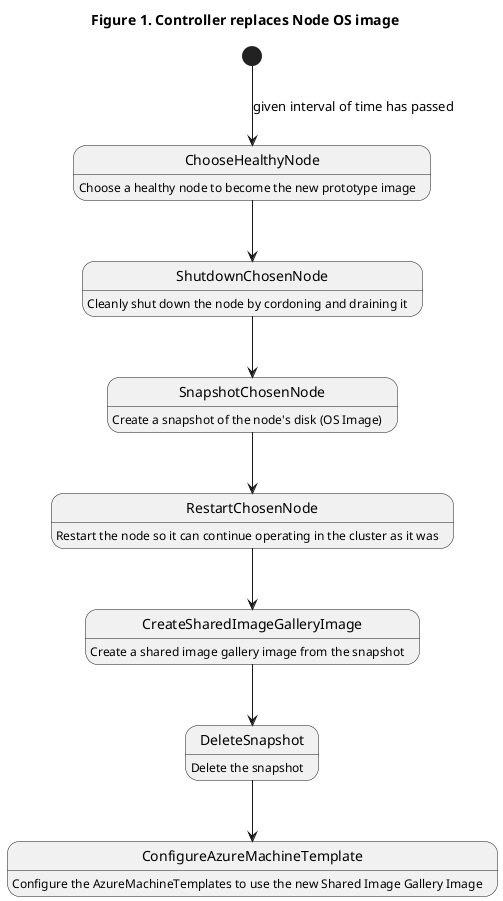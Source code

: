 @startuml
title Figure 1. Controller replaces Node OS image

[*] --> ChooseHealthyNode  : given interval of time has passed
ChooseHealthyNode : Choose a healthy node to become the new prototype image
ChooseHealthyNode --> ShutdownChosenNode

ShutdownChosenNode : Cleanly shut down the node by cordoning and draining it
ShutdownChosenNode --> SnapshotChosenNode

SnapshotChosenNode : Create a snapshot of the node's disk (OS Image)
SnapshotChosenNode --> RestartChosenNode

RestartChosenNode : Restart the node so it can continue operating in the cluster as it was
RestartChosenNode --> CreateSharedImageGalleryImage

CreateSharedImageGalleryImage : Create a shared image gallery image from the snapshot
CreateSharedImageGalleryImage --> DeleteSnapshot

DeleteSnapshot : Delete the snapshot
DeleteSnapshot --> ConfigureAzureMachineTemplate

ConfigureAzureMachineTemplate : Configure the AzureMachineTemplates to use the new Shared Image Gallery Image

@enduml